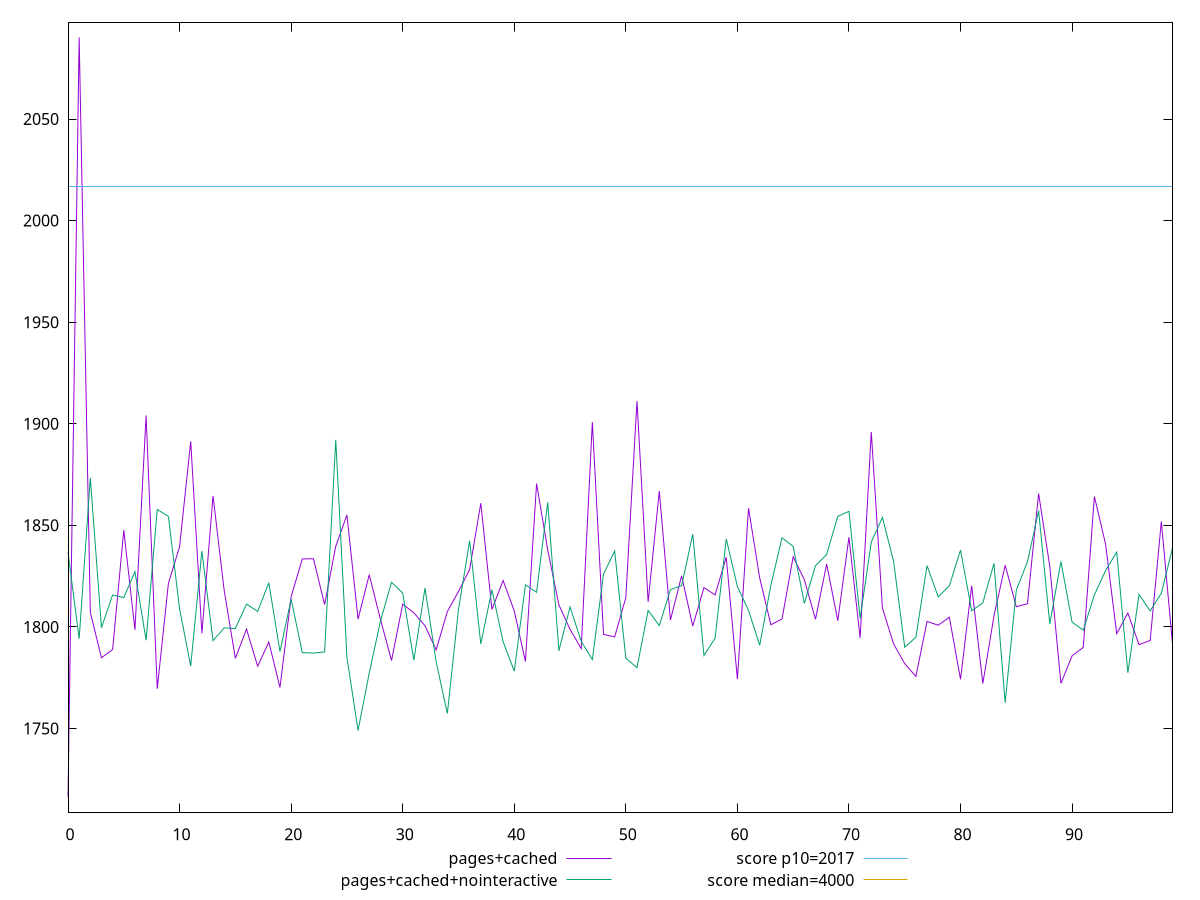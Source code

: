 reset

$pagesCached <<EOF
0 1716.1960000000008
1 2090.1399999999826
2 1807.1999999999991
3 1784.812000000001
4 1788.8720000000008
5 1847.6040000000003
6 1798.528
7 1904.0880000000009
8 1769.560000000001
9 1821.4480000000003
10 1839.4799999999996
11 1891.3120000000001
12 1796.8360000000018
13 1864.5040000000006
14 1817.9480000000005
15 1784.5240000000001
16 1798.952000000001
17 1780.6480000000029
18 1792.568
19 1770.1839999999997
20 1814.8360000000002
21 1833.456000000001
22 1833.5520000000015
23 1810.9919999999997
24 1839.6800000000023
25 1855.1080000000004
26 1803.8119999999997
27 1825.6920000000007
28 1803.8360000000014
29 1783.4680000000003
30 1811.2080000000014
31 1806.9560000000008
32 1800.5560000000005
33 1788.6480000000001
34 1807.5320000000008
35 1817.4440000000009
36 1828.1720000000016
37 1860.8760000000004
38 1808.5800000000015
39 1822.8360000000011
40 1807.8720000000005
41 1783.032000000001
42 1870.5279999999996
43 1837.8680000000006
44 1810.8640000000012
45 1798.7960000000005
46 1789.3399999999997
47 1900.7720000000006
48 1796.3399999999988
49 1795.0640000000012
50 1814.4400000000012
51 1911.1560000000013
52 1812.3200000000002
53 1866.884
54 1803.404000000001
55 1825.1160000000016
56 1800.4000000000017
57 1819.3519999999994
58 1815.7400000000011
59 1834.3000000000002
60 1774.2680000000005
61 1858.3999999999996
62 1824.1080000000018
63 1801.048000000002
64 1803.9120000000003
65 1834.5400000000006
66 1823.26
67 1803.7640000000013
68 1830.9280000000003
69 1803.0279999999989
70 1844.2000000000007
71 1794.54
72 1895.959999999999
73 1809.2879999999996
74 1791.6599999999994
75 1781.8760000000002
76 1775.6280000000013
77 1802.6720000000007
78 1800.8400000000006
79 1804.7680000000005
80 1774.188
81 1820.2480000000005
82 1772.1320000000003
83 1805.4160000000013
84 1830.384000000001
85 1809.9360000000013
86 1811.4039999999993
87 1865.6559999999997
88 1829.8280000000013
89 1772.196000000001
90 1785.7680000000007
91 1789.892000000001
92 1864.1839999999997
93 1840.8000000000018
94 1796.664000000001
95 1806.8239999999996
96 1791.2840000000006
97 1793.3000000000006
98 1851.9080000000017
99 1791.5800000000013
EOF

$pagesCachedNointeractive <<EOF
0 1836.676000000001
1 1794.1960000000013
2 1873.2759999999998
3 1799.6240000000003
4 1815.7520000000018
5 1814.4200000000008
6 1827.1840000000007
7 1793.4400000000003
8 1857.816
9 1854.392
10 1808.9400000000005
11 1780.7440000000015
12 1837.3160000000007
13 1793.2160000000006
14 1799.5000000000005
15 1799.1920000000023
16 1811.2160000000008
17 1807.6400000000003
18 1821.7360000000008
19 1787.8640000000003
20 1813.6640000000004
21 1787.340000000001
22 1787.1160000000004
23 1787.676000000001
24 1892.0840000000007
25 1785.048000000001
26 1749.0479999999998
27 1777.2560000000008
28 1802.7319999999993
29 1821.9880000000014
30 1816.676000000001
31 1783.6480000000015
32 1819.1119999999999
33 1782.812000000002
34 1757.3599999999992
35 1808.4400000000005
36 1842.3840000000012
37 1791.6360000000016
38 1818.2680000000012
39 1792.732
40 1778.2240000000015
41 1820.6840000000007
42 1817.0120000000009
43 1861.3240000000003
44 1788.2400000000007
45 1809.8280000000002
46 1792.9039999999995
47 1783.9319999999998
48 1825.9480000000003
49 1837.3560000000014
50 1784.5839999999998
51 1779.9320000000007
52 1808.1080000000004
53 1800.676000000001
54 1818.3760000000002
55 1820.2640000000015
56 1845.6120000000008
57 1785.9360000000001
58 1794.412000000001
59 1843.324000000001
60 1819.9200000000012
61 1808.0960000000002
62 1790.9399999999996
63 1820.4879999999998
64 1843.8600000000001
65 1839.5919999999992
66 1811.600000000001
67 1830.1080000000004
68 1835.6800000000005
69 1854.407999999999
70 1856.8999999999985
71 1804.1880000000015
72 1841.7360000000012
73 1853.8919999999996
74 1832.2960000000007
75 1789.9919999999995
76 1794.9359999999986
77 1830.1640000000007
78 1814.7879999999998
79 1820.2760000000017
80 1837.8159999999998
81 1807.9240000000004
82 1811.8520000000003
83 1831.2399999999989
84 1762.6279999999995
85 1818.156
86 1832.0440000000012
87 1857.228
88 1801.4520000000002
89 1832.1880000000003
90 1802.3640000000014
91 1798.3680000000008
92 1815.7719999999997
93 1827.720000000001
94 1836.8280000000018
95 1777.4480000000017
96 1815.928
97 1807.8479999999995
98 1816.5760000000007
99 1838.8360000000007
EOF

set key outside below
set xrange [0:99]
set yrange [1708.7171200000012:2097.6188799999823]
set terminal svg size 640, 500 enhanced background rgb 'white'
set output "report_00007_2020-12-11T15:55:29.892Z/mainthread-work-breakdown/comparison/line/2_vs_3.svg"

plot $pagesCached title "pages+cached" with line, \
     $pagesCachedNointeractive title "pages+cached+nointeractive" with line, \
     2017 title "score p10=2017", \
     4000 title "score median=4000"

reset

